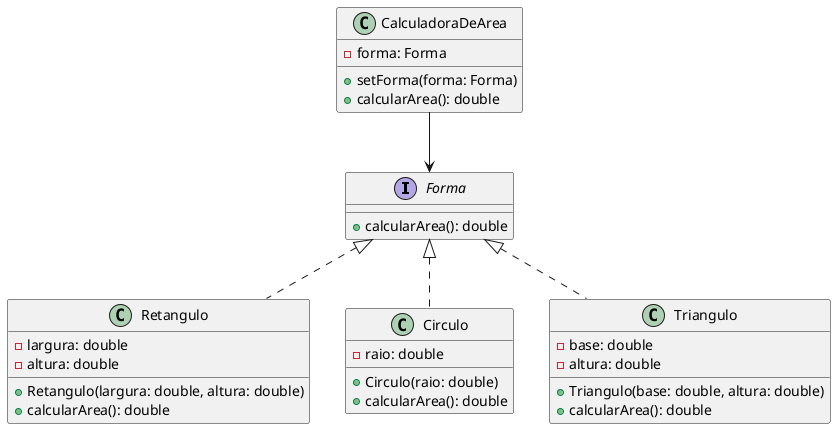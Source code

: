 @startuml areacalculator
interface Forma {
    + calcularArea(): double
}

class Retangulo {
    - largura: double
    - altura: double
    + Retangulo(largura: double, altura: double)
    + calcularArea(): double
}

class Circulo {
    - raio: double
    + Circulo(raio: double)
    + calcularArea(): double
}

class Triangulo {
    - base: double
    - altura: double
    + Triangulo(base: double, altura: double)
    + calcularArea(): double
}

class CalculadoraDeArea {
    - forma: Forma
    + setForma(forma: Forma)
    + calcularArea(): double
}

Forma <|.. Retangulo
Forma <|.. Circulo
Forma <|.. Triangulo
CalculadoraDeArea --> Forma

@enduml
